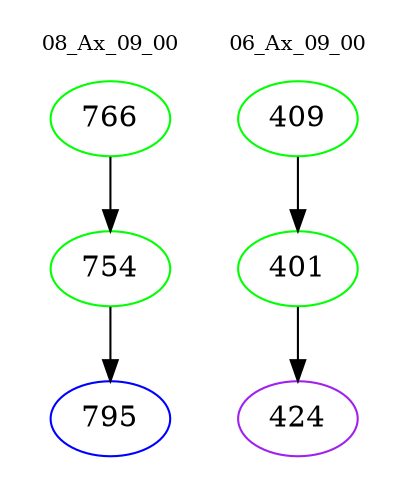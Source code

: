 digraph{
subgraph cluster_0 {
color = white
label = "08_Ax_09_00";
fontsize=10;
T0_766 [label="766", color="green"]
T0_766 -> T0_754 [color="black"]
T0_754 [label="754", color="green"]
T0_754 -> T0_795 [color="black"]
T0_795 [label="795", color="blue"]
}
subgraph cluster_1 {
color = white
label = "06_Ax_09_00";
fontsize=10;
T1_409 [label="409", color="green"]
T1_409 -> T1_401 [color="black"]
T1_401 [label="401", color="green"]
T1_401 -> T1_424 [color="black"]
T1_424 [label="424", color="purple"]
}
}
